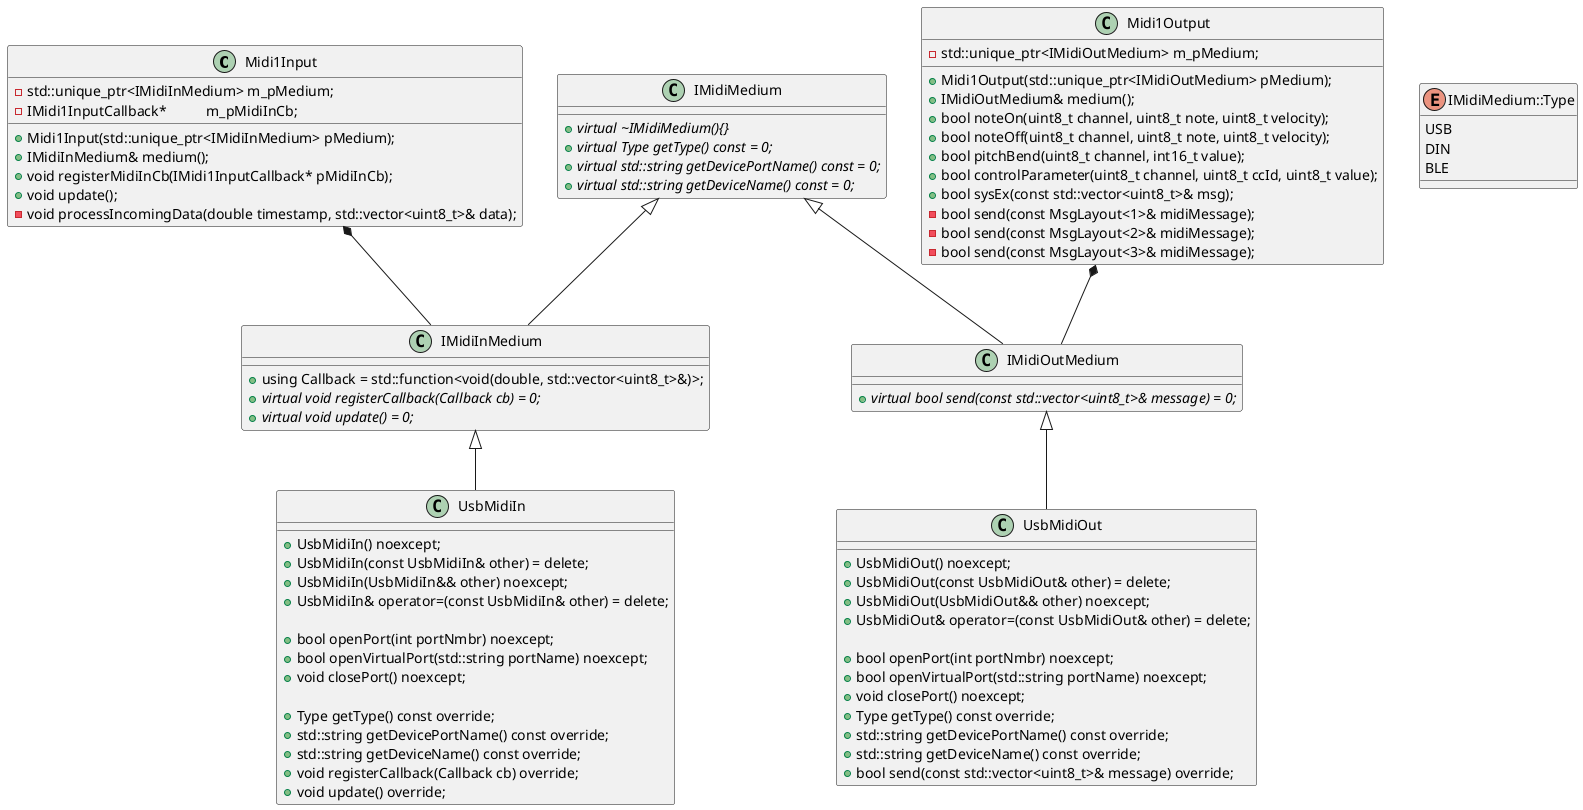 @startuml

class Midi1Input
{
    +Midi1Input(std::unique_ptr<IMidiInMedium> pMedium);
    +IMidiInMedium& medium();
    +void registerMidiInCb(IMidi1InputCallback* pMidiInCb);
    +void update();
    -std::unique_ptr<IMidiInMedium> m_pMedium;
    -IMidi1InputCallback*           m_pMidiInCb;
    -void processIncomingData(double timestamp, std::vector<uint8_t>& data);
}

class Midi1Output
{
    +Midi1Output(std::unique_ptr<IMidiOutMedium> pMedium);
    +IMidiOutMedium& medium();
    +bool noteOn(uint8_t channel, uint8_t note, uint8_t velocity);
    +bool noteOff(uint8_t channel, uint8_t note, uint8_t velocity);
    +bool pitchBend(uint8_t channel, int16_t value);
    +bool controlParameter(uint8_t channel, uint8_t ccId, uint8_t value);
    +bool sysEx(const std::vector<uint8_t>& msg);
    -std::unique_ptr<IMidiOutMedium> m_pMedium;
    -bool send(const MsgLayout<1>& midiMessage);
    -bool send(const MsgLayout<2>& midiMessage);
    -bool send(const MsgLayout<3>& midiMessage);
}

enum IMidiMedium::Type
{
    USB
    DIN
    BLE
}

class IMidiMedium
{
    +{abstract}virtual ~IMidiMedium(){}
    +{abstract}virtual Type getType() const = 0;
    +{abstract}virtual std::string getDevicePortName() const = 0;
    +{abstract}virtual std::string getDeviceName() const = 0;
}

class IMidiInMedium
{
    +using Callback = std::function<void(double, std::vector<uint8_t>&)>;
    +{abstract}virtual void registerCallback(Callback cb) = 0;
    +{abstract}virtual void update() = 0;
}

class IMidiOutMedium
{
    +{abstract}virtual bool send(const std::vector<uint8_t>& message) = 0;
}

class UsbMidiIn
{
    +UsbMidiIn() noexcept;
    +UsbMidiIn(const UsbMidiIn& other) = delete;
    +UsbMidiIn(UsbMidiIn&& other) noexcept;
    +UsbMidiIn& operator=(const UsbMidiIn& other) = delete;
    
    +bool openPort(int portNmbr) noexcept;
    +bool openVirtualPort(std::string portName) noexcept;
    +void closePort() noexcept;

    +Type getType() const override;
    +std::string getDevicePortName() const override;
    +std::string getDeviceName() const override;
    +void registerCallback(Callback cb) override;
    +void update() override;
}

class UsbMidiOut
{
    +UsbMidiOut() noexcept;
    +UsbMidiOut(const UsbMidiOut& other) = delete;
    +UsbMidiOut(UsbMidiOut&& other) noexcept;
    +UsbMidiOut& operator=(const UsbMidiOut& other) = delete;

    +bool openPort(int portNmbr) noexcept;
    +bool openVirtualPort(std::string portName) noexcept;
    +void closePort() noexcept;
    +Type getType() const override;
    +std::string getDevicePortName() const override;
    +std::string getDeviceName() const override;
    +bool send(const std::vector<uint8_t>& message) override;
}

IMidiMedium <|-- IMidiInMedium
IMidiMedium <|-- IMidiOutMedium
IMidiInMedium <|-- UsbMidiIn
IMidiOutMedium  <|-- UsbMidiOut

Midi1Input *-- IMidiInMedium
Midi1Output *-- IMidiOutMedium

@enduml